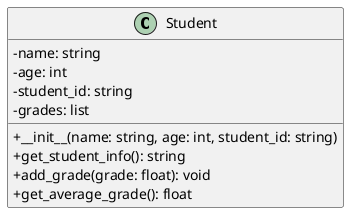 @startuml
skinparam classAttributeIconSize 0

class Student {
  - name: string
  - age: int
  - student_id: string
  - grades: list

  + __init__(name: string, age: int, student_id: string)
  + get_student_info(): string
  + add_grade(grade: float): void
  + get_average_grade(): float
}
@enduml